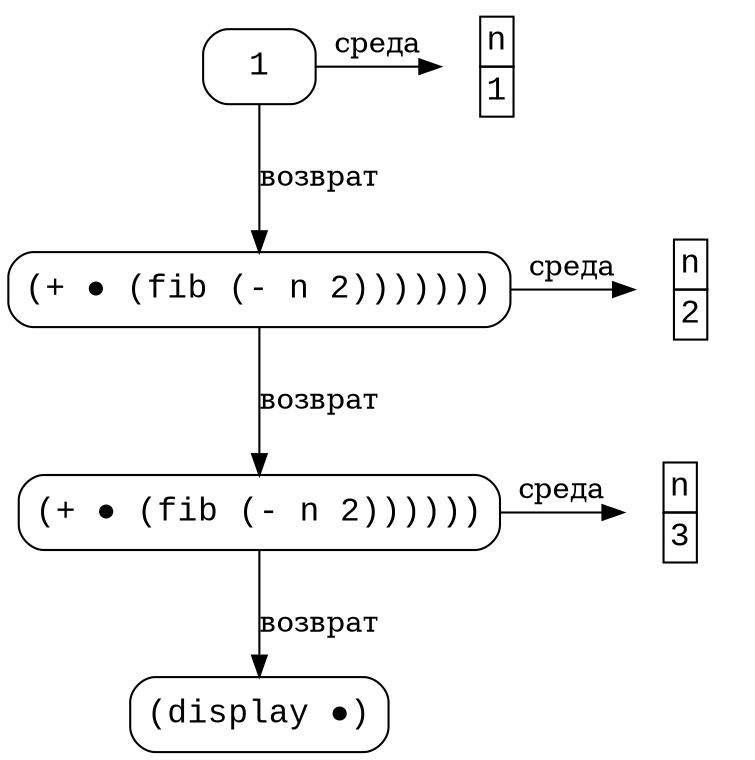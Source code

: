digraph {
  fontname="Courier New";
  node [shape=rect, style=rounded, fontname="Courier New", fontsize=16];

  f3 [
    label="1"
  ]
  e3 [
    shape=none,
    label=<
      <table border="0" cellborder="1" cellspacing="0">
      <tr><td>n</td></tr>
      <tr><td>1</td></tr>
      </table>
    >
  ];
  f3 -> e3 [label="среда"];
  { rank=same; f3, e3; }

  f2 [
    label=
      "(+ ● (fib (- n 2)))))))\n",
  ]
  f3 -> f2 [label="возврат"];
  e2 [
    shape=none,
    label=<
      <table border="0" cellborder="1" cellspacing="0">
      <tr><td>n</td></tr>
      <tr><td>2</td></tr>
      </table>
    >
  ];
  f2 -> e2 [label="среда"];
  { rank=same; f2, e2; }

  f1 [
    label=
      "(+ ● (fib (- n 2))))))\n",
  ];
  f2 -> f1 [label="возврат"];
  e1 [
    shape=none,
    label=<
      <table border="0" cellborder="1" cellspacing="0">
      <tr><td>n</td></tr>
      <tr><td>3</td></tr>
      </table>
    >
  ];
  f1 -> e1 [label="среда"];
  { rank=same; f1, e1; }

  f0 [label="(display ●)"];
  f1 -> f0 [label="возврат"];
}
